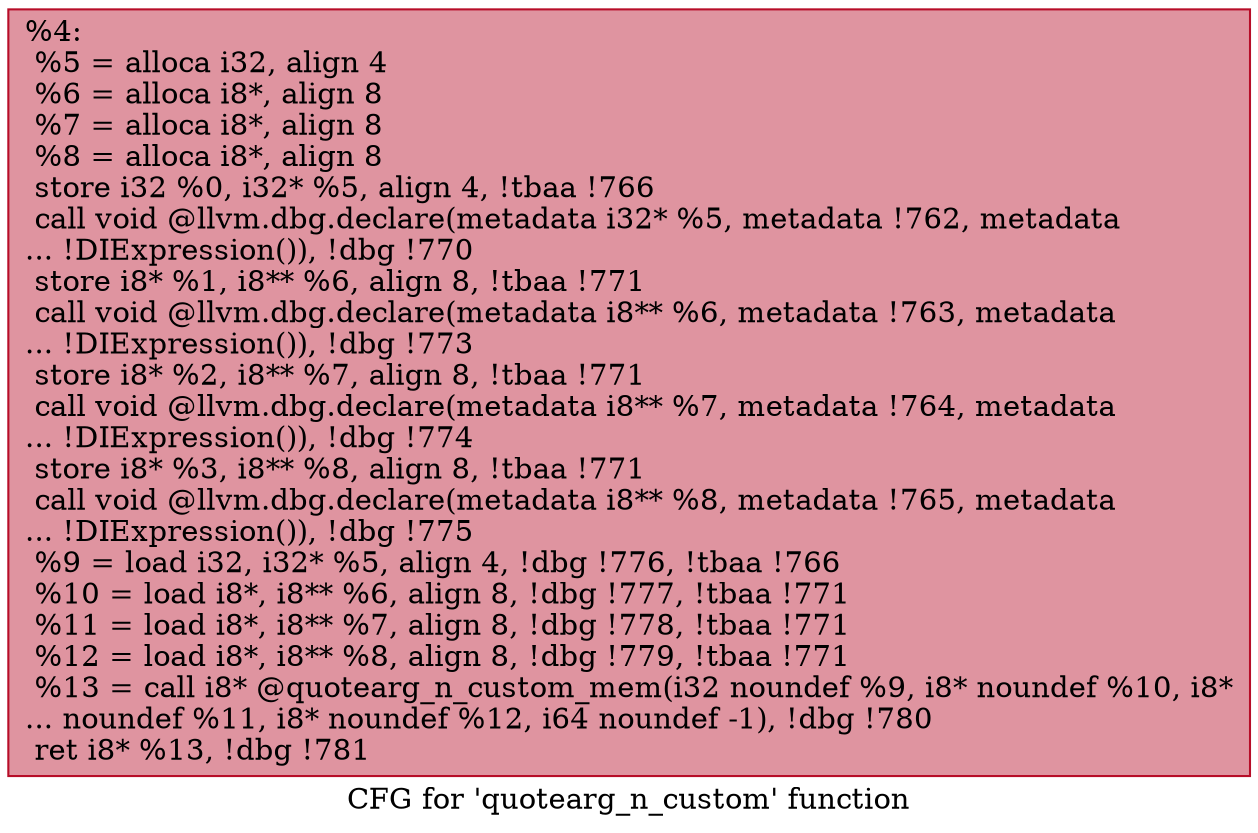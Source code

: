 digraph "CFG for 'quotearg_n_custom' function" {
	label="CFG for 'quotearg_n_custom' function";

	Node0x12491b0 [shape=record,color="#b70d28ff", style=filled, fillcolor="#b70d2870",label="{%4:\l  %5 = alloca i32, align 4\l  %6 = alloca i8*, align 8\l  %7 = alloca i8*, align 8\l  %8 = alloca i8*, align 8\l  store i32 %0, i32* %5, align 4, !tbaa !766\l  call void @llvm.dbg.declare(metadata i32* %5, metadata !762, metadata\l... !DIExpression()), !dbg !770\l  store i8* %1, i8** %6, align 8, !tbaa !771\l  call void @llvm.dbg.declare(metadata i8** %6, metadata !763, metadata\l... !DIExpression()), !dbg !773\l  store i8* %2, i8** %7, align 8, !tbaa !771\l  call void @llvm.dbg.declare(metadata i8** %7, metadata !764, metadata\l... !DIExpression()), !dbg !774\l  store i8* %3, i8** %8, align 8, !tbaa !771\l  call void @llvm.dbg.declare(metadata i8** %8, metadata !765, metadata\l... !DIExpression()), !dbg !775\l  %9 = load i32, i32* %5, align 4, !dbg !776, !tbaa !766\l  %10 = load i8*, i8** %6, align 8, !dbg !777, !tbaa !771\l  %11 = load i8*, i8** %7, align 8, !dbg !778, !tbaa !771\l  %12 = load i8*, i8** %8, align 8, !dbg !779, !tbaa !771\l  %13 = call i8* @quotearg_n_custom_mem(i32 noundef %9, i8* noundef %10, i8*\l... noundef %11, i8* noundef %12, i64 noundef -1), !dbg !780\l  ret i8* %13, !dbg !781\l}"];
}
